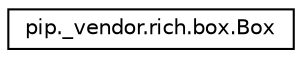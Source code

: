 digraph "Graphical Class Hierarchy"
{
 // LATEX_PDF_SIZE
  edge [fontname="Helvetica",fontsize="10",labelfontname="Helvetica",labelfontsize="10"];
  node [fontname="Helvetica",fontsize="10",shape=record];
  rankdir="LR";
  Node0 [label="pip._vendor.rich.box.Box",height=0.2,width=0.4,color="black", fillcolor="white", style="filled",URL="$classpip_1_1__vendor_1_1rich_1_1box_1_1Box.html",tooltip=" "];
}
